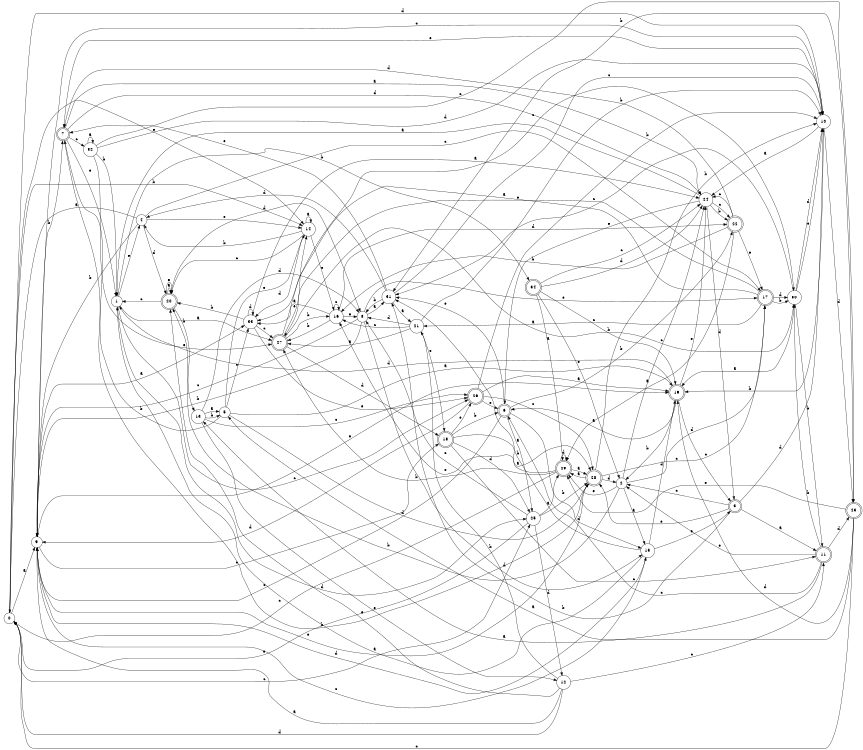 digraph n28_1 {
__start0 [label="" shape="none"];

rankdir=LR;
size="8,5";

s0 [style="filled", color="black", fillcolor="white" shape="circle", label="0"];
s1 [style="filled", color="black", fillcolor="white" shape="circle", label="1"];
s2 [style="filled", color="black", fillcolor="white" shape="circle", label="2"];
s3 [style="rounded,filled", color="black", fillcolor="white" shape="doublecircle", label="3"];
s4 [style="filled", color="black", fillcolor="white" shape="circle", label="4"];
s5 [style="filled", color="black", fillcolor="white" shape="circle", label="5"];
s6 [style="rounded,filled", color="black", fillcolor="white" shape="doublecircle", label="6"];
s7 [style="rounded,filled", color="black", fillcolor="white" shape="doublecircle", label="7"];
s8 [style="filled", color="black", fillcolor="white" shape="circle", label="8"];
s9 [style="filled", color="black", fillcolor="white" shape="circle", label="9"];
s10 [style="filled", color="black", fillcolor="white" shape="circle", label="10"];
s11 [style="rounded,filled", color="black", fillcolor="white" shape="doublecircle", label="11"];
s12 [style="filled", color="black", fillcolor="white" shape="circle", label="12"];
s13 [style="filled", color="black", fillcolor="white" shape="circle", label="13"];
s14 [style="filled", color="black", fillcolor="white" shape="circle", label="14"];
s15 [style="filled", color="black", fillcolor="white" shape="circle", label="15"];
s16 [style="filled", color="black", fillcolor="white" shape="circle", label="16"];
s17 [style="rounded,filled", color="black", fillcolor="white" shape="doublecircle", label="17"];
s18 [style="rounded,filled", color="black", fillcolor="white" shape="doublecircle", label="18"];
s19 [style="rounded,filled", color="black", fillcolor="white" shape="doublecircle", label="19"];
s20 [style="rounded,filled", color="black", fillcolor="white" shape="doublecircle", label="20"];
s21 [style="filled", color="black", fillcolor="white" shape="circle", label="21"];
s22 [style="rounded,filled", color="black", fillcolor="white" shape="doublecircle", label="22"];
s23 [style="rounded,filled", color="black", fillcolor="white" shape="doublecircle", label="23"];
s24 [style="filled", color="black", fillcolor="white" shape="circle", label="24"];
s25 [style="filled", color="black", fillcolor="white" shape="circle", label="25"];
s26 [style="rounded,filled", color="black", fillcolor="white" shape="doublecircle", label="26"];
s27 [style="rounded,filled", color="black", fillcolor="white" shape="doublecircle", label="27"];
s28 [style="rounded,filled", color="black", fillcolor="white" shape="doublecircle", label="28"];
s29 [style="rounded,filled", color="black", fillcolor="white" shape="doublecircle", label="29"];
s30 [style="filled", color="black", fillcolor="white" shape="circle", label="30"];
s31 [style="filled", color="black", fillcolor="white" shape="circle", label="31"];
s32 [style="filled", color="black", fillcolor="white" shape="circle", label="32"];
s33 [style="filled", color="black", fillcolor="white" shape="circle", label="33"];
s34 [style="rounded,filled", color="black", fillcolor="white" shape="doublecircle", label="34"];
s0 -> s9 [label="a"];
s0 -> s14 [label="b"];
s0 -> s25 [label="c"];
s0 -> s10 [label="d"];
s0 -> s14 [label="e"];
s1 -> s27 [label="a"];
s1 -> s34 [label="b"];
s1 -> s26 [label="c"];
s1 -> s25 [label="d"];
s1 -> s4 [label="e"];
s2 -> s15 [label="a"];
s2 -> s20 [label="b"];
s2 -> s24 [label="c"];
s2 -> s17 [label="d"];
s2 -> s29 [label="e"];
s3 -> s11 [label="a"];
s3 -> s31 [label="b"];
s3 -> s2 [label="c"];
s3 -> s10 [label="d"];
s3 -> s28 [label="e"];
s4 -> s0 [label="a"];
s4 -> s9 [label="b"];
s4 -> s17 [label="c"];
s4 -> s20 [label="d"];
s4 -> s14 [label="e"];
s5 -> s19 [label="a"];
s5 -> s7 [label="b"];
s5 -> s33 [label="c"];
s5 -> s28 [label="d"];
s5 -> s14 [label="e"];
s6 -> s25 [label="a"];
s6 -> s22 [label="b"];
s6 -> s9 [label="c"];
s6 -> s15 [label="d"];
s6 -> s31 [label="e"];
s7 -> s24 [label="a"];
s7 -> s28 [label="b"];
s7 -> s32 [label="c"];
s7 -> s24 [label="d"];
s7 -> s1 [label="e"];
s8 -> s31 [label="a"];
s8 -> s9 [label="b"];
s8 -> s9 [label="c"];
s8 -> s15 [label="d"];
s8 -> s17 [label="e"];
s9 -> s33 [label="a"];
s9 -> s7 [label="b"];
s9 -> s18 [label="c"];
s9 -> s15 [label="d"];
s9 -> s19 [label="e"];
s10 -> s24 [label="a"];
s10 -> s19 [label="b"];
s10 -> s9 [label="c"];
s10 -> s23 [label="d"];
s10 -> s7 [label="e"];
s11 -> s13 [label="a"];
s11 -> s30 [label="b"];
s11 -> s6 [label="c"];
s11 -> s23 [label="d"];
s11 -> s2 [label="e"];
s12 -> s9 [label="a"];
s12 -> s21 [label="b"];
s12 -> s11 [label="c"];
s12 -> s0 [label="d"];
s12 -> s20 [label="e"];
s13 -> s5 [label="a"];
s13 -> s5 [label="b"];
s13 -> s26 [label="c"];
s13 -> s8 [label="d"];
s13 -> s12 [label="e"];
s14 -> s14 [label="a"];
s14 -> s4 [label="b"];
s14 -> s20 [label="c"];
s14 -> s33 [label="d"];
s14 -> s16 [label="e"];
s15 -> s1 [label="a"];
s15 -> s31 [label="b"];
s15 -> s9 [label="c"];
s15 -> s19 [label="d"];
s15 -> s3 [label="e"];
s16 -> s33 [label="a"];
s16 -> s27 [label="b"];
s16 -> s16 [label="c"];
s16 -> s22 [label="d"];
s16 -> s8 [label="e"];
s17 -> s33 [label="a"];
s17 -> s30 [label="b"];
s17 -> s21 [label="c"];
s17 -> s30 [label="d"];
s17 -> s27 [label="e"];
s18 -> s28 [label="a"];
s18 -> s6 [label="b"];
s18 -> s11 [label="c"];
s18 -> s25 [label="d"];
s18 -> s26 [label="e"];
s19 -> s6 [label="a"];
s19 -> s2 [label="b"];
s19 -> s3 [label="c"];
s19 -> s1 [label="d"];
s19 -> s24 [label="e"];
s20 -> s20 [label="a"];
s20 -> s13 [label="b"];
s20 -> s1 [label="c"];
s20 -> s8 [label="d"];
s20 -> s20 [label="e"];
s21 -> s27 [label="a"];
s21 -> s10 [label="b"];
s21 -> s16 [label="c"];
s21 -> s8 [label="d"];
s21 -> s18 [label="e"];
s22 -> s29 [label="a"];
s22 -> s16 [label="b"];
s22 -> s24 [label="c"];
s22 -> s7 [label="d"];
s22 -> s17 [label="e"];
s23 -> s5 [label="a"];
s23 -> s31 [label="b"];
s23 -> s0 [label="c"];
s23 -> s19 [label="d"];
s23 -> s29 [label="e"];
s24 -> s1 [label="a"];
s24 -> s22 [label="b"];
s24 -> s22 [label="c"];
s24 -> s3 [label="d"];
s24 -> s6 [label="e"];
s25 -> s29 [label="a"];
s25 -> s28 [label="b"];
s25 -> s8 [label="c"];
s25 -> s12 [label="d"];
s25 -> s0 [label="e"];
s26 -> s19 [label="a"];
s26 -> s10 [label="b"];
s26 -> s28 [label="c"];
s26 -> s9 [label="d"];
s26 -> s6 [label="e"];
s27 -> s30 [label="a"];
s27 -> s16 [label="b"];
s27 -> s30 [label="c"];
s27 -> s18 [label="d"];
s27 -> s14 [label="e"];
s28 -> s29 [label="a"];
s28 -> s10 [label="b"];
s28 -> s17 [label="c"];
s28 -> s2 [label="d"];
s28 -> s9 [label="e"];
s29 -> s28 [label="a"];
s29 -> s27 [label="b"];
s29 -> s0 [label="c"];
s29 -> s29 [label="d"];
s29 -> s16 [label="e"];
s30 -> s19 [label="a"];
s30 -> s11 [label="b"];
s30 -> s31 [label="c"];
s30 -> s10 [label="d"];
s30 -> s10 [label="e"];
s31 -> s21 [label="a"];
s31 -> s8 [label="b"];
s31 -> s10 [label="c"];
s31 -> s4 [label="d"];
s31 -> s7 [label="e"];
s32 -> s32 [label="a"];
s32 -> s1 [label="b"];
s32 -> s23 [label="c"];
s32 -> s10 [label="d"];
s32 -> s27 [label="e"];
s33 -> s24 [label="a"];
s33 -> s20 [label="b"];
s33 -> s27 [label="c"];
s33 -> s33 [label="d"];
s33 -> s26 [label="e"];
s34 -> s29 [label="a"];
s34 -> s19 [label="b"];
s34 -> s24 [label="c"];
s34 -> s24 [label="d"];
s34 -> s2 [label="e"];

}